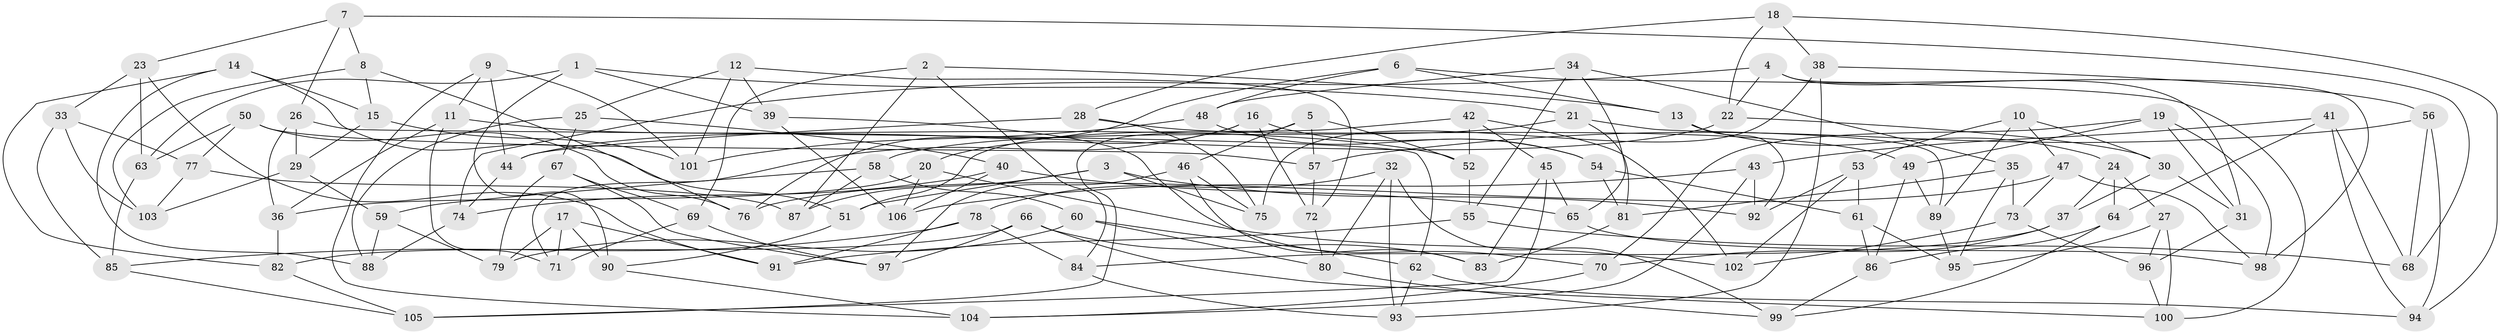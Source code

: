 // Generated by graph-tools (version 1.1) at 2025/57/03/09/25 04:57:27]
// undirected, 106 vertices, 212 edges
graph export_dot {
graph [start="1"]
  node [color=gray90,style=filled];
  1;
  2;
  3;
  4;
  5;
  6;
  7;
  8;
  9;
  10;
  11;
  12;
  13;
  14;
  15;
  16;
  17;
  18;
  19;
  20;
  21;
  22;
  23;
  24;
  25;
  26;
  27;
  28;
  29;
  30;
  31;
  32;
  33;
  34;
  35;
  36;
  37;
  38;
  39;
  40;
  41;
  42;
  43;
  44;
  45;
  46;
  47;
  48;
  49;
  50;
  51;
  52;
  53;
  54;
  55;
  56;
  57;
  58;
  59;
  60;
  61;
  62;
  63;
  64;
  65;
  66;
  67;
  68;
  69;
  70;
  71;
  72;
  73;
  74;
  75;
  76;
  77;
  78;
  79;
  80;
  81;
  82;
  83;
  84;
  85;
  86;
  87;
  88;
  89;
  90;
  91;
  92;
  93;
  94;
  95;
  96;
  97;
  98;
  99;
  100;
  101;
  102;
  103;
  104;
  105;
  106;
  1 -- 21;
  1 -- 39;
  1 -- 90;
  1 -- 63;
  2 -- 13;
  2 -- 87;
  2 -- 69;
  2 -- 84;
  3 -- 75;
  3 -- 92;
  3 -- 51;
  3 -- 87;
  4 -- 74;
  4 -- 98;
  4 -- 31;
  4 -- 22;
  5 -- 46;
  5 -- 52;
  5 -- 57;
  5 -- 105;
  6 -- 13;
  6 -- 76;
  6 -- 100;
  6 -- 48;
  7 -- 68;
  7 -- 23;
  7 -- 26;
  7 -- 8;
  8 -- 15;
  8 -- 103;
  8 -- 76;
  9 -- 101;
  9 -- 104;
  9 -- 11;
  9 -- 44;
  10 -- 47;
  10 -- 89;
  10 -- 30;
  10 -- 53;
  11 -- 71;
  11 -- 52;
  11 -- 36;
  12 -- 25;
  12 -- 101;
  12 -- 39;
  12 -- 72;
  13 -- 24;
  13 -- 92;
  14 -- 15;
  14 -- 82;
  14 -- 88;
  14 -- 51;
  15 -- 101;
  15 -- 29;
  16 -- 54;
  16 -- 71;
  16 -- 72;
  16 -- 20;
  17 -- 91;
  17 -- 79;
  17 -- 71;
  17 -- 90;
  18 -- 94;
  18 -- 28;
  18 -- 38;
  18 -- 22;
  19 -- 70;
  19 -- 98;
  19 -- 31;
  19 -- 49;
  20 -- 106;
  20 -- 36;
  20 -- 102;
  21 -- 81;
  21 -- 89;
  21 -- 58;
  22 -- 44;
  22 -- 30;
  23 -- 91;
  23 -- 33;
  23 -- 63;
  24 -- 37;
  24 -- 27;
  24 -- 64;
  25 -- 88;
  25 -- 67;
  25 -- 40;
  26 -- 29;
  26 -- 62;
  26 -- 36;
  27 -- 95;
  27 -- 100;
  27 -- 96;
  28 -- 75;
  28 -- 44;
  28 -- 49;
  29 -- 103;
  29 -- 59;
  30 -- 31;
  30 -- 37;
  31 -- 96;
  32 -- 78;
  32 -- 99;
  32 -- 93;
  32 -- 80;
  33 -- 103;
  33 -- 77;
  33 -- 85;
  34 -- 55;
  34 -- 48;
  34 -- 35;
  34 -- 65;
  35 -- 73;
  35 -- 81;
  35 -- 95;
  36 -- 82;
  37 -- 84;
  37 -- 70;
  38 -- 93;
  38 -- 56;
  38 -- 75;
  39 -- 106;
  39 -- 70;
  40 -- 65;
  40 -- 106;
  40 -- 74;
  41 -- 68;
  41 -- 64;
  41 -- 94;
  41 -- 43;
  42 -- 102;
  42 -- 45;
  42 -- 52;
  42 -- 51;
  43 -- 92;
  43 -- 104;
  43 -- 106;
  44 -- 74;
  45 -- 83;
  45 -- 105;
  45 -- 65;
  46 -- 75;
  46 -- 83;
  46 -- 97;
  47 -- 98;
  47 -- 76;
  47 -- 73;
  48 -- 54;
  48 -- 101;
  49 -- 86;
  49 -- 89;
  50 -- 76;
  50 -- 77;
  50 -- 63;
  50 -- 57;
  51 -- 90;
  52 -- 55;
  53 -- 92;
  53 -- 102;
  53 -- 61;
  54 -- 81;
  54 -- 61;
  55 -- 91;
  55 -- 68;
  56 -- 57;
  56 -- 68;
  56 -- 94;
  57 -- 72;
  58 -- 59;
  58 -- 60;
  58 -- 87;
  59 -- 79;
  59 -- 88;
  60 -- 80;
  60 -- 62;
  60 -- 79;
  61 -- 95;
  61 -- 86;
  62 -- 94;
  62 -- 93;
  63 -- 85;
  64 -- 86;
  64 -- 99;
  65 -- 98;
  66 -- 83;
  66 -- 100;
  66 -- 97;
  66 -- 82;
  67 -- 97;
  67 -- 69;
  67 -- 79;
  69 -- 71;
  69 -- 97;
  70 -- 104;
  72 -- 80;
  73 -- 96;
  73 -- 102;
  74 -- 88;
  77 -- 87;
  77 -- 103;
  78 -- 85;
  78 -- 84;
  78 -- 91;
  80 -- 99;
  81 -- 83;
  82 -- 105;
  84 -- 93;
  85 -- 105;
  86 -- 99;
  89 -- 95;
  90 -- 104;
  96 -- 100;
}
